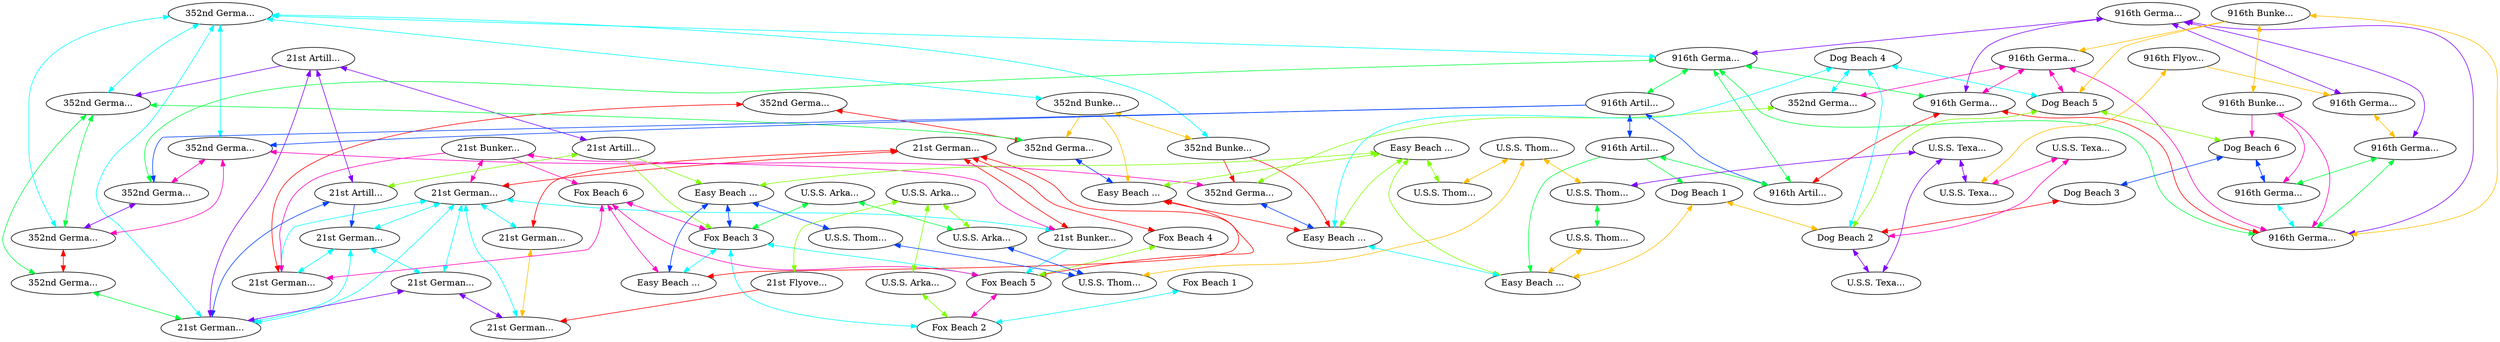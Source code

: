 graph x {
"21st German Panzers 1" [pos="0.194444444444444,-4.02777777777778",label="21st German..."]
"21st German Panzers 2" [pos="1.86111111111111,-3.88888888888889",label="21st German..."]
"21st German Panzers 3" [pos="0.263888888888889,-3.25",label="21st German..."]
"21st German Panzers 4" [pos="1.05555555555556,-3.22222222222222",label="21st German..."]
"21st German Panzers 5" [pos="1.73611111111111,-3.18055555555556",label="21st German..."]
"21st German Panzers 6" [pos="0.555555555555556,-2.45833333333333",label="21st German..."]
"21st German Panzers 7" [pos="1.30555555555556,-2.45833333333333",label="21st German..."]
"21st German Panzers 8" [pos="2.23611111111111,-2.27777777777778",label="21st German..."]
"21st Bunker 1" [pos="1,-4.04166666666667",label="21st Bunker..."]
"21st Bunker 2" [pos="1.33333333333333,-4.08333333333333",label="21st Bunker..."]
"21st Artillery 1" [pos="2.19444444444444,-2.88888888888889",label="21st Artill..."]
"21st Artillery 2" [pos="2.59722222222222,-2.83333333333333",label="21st Artill..."]
"21st Artillery 3" [pos="2.51388888888889,-3.18055555555556",label="21st Artill..."]
"352nd German Infantry 1" [pos="2.58333333333333,-3.91666666666667",label="352nd Germa..."]
"352nd German Infantry 2" [pos="3.26388888888889,-3.69444444444444",label="352nd Germa..."]
"352nd German Infantry 3" [pos="5.08333333333333,-3.80555555555556",label="352nd Germa..."]
"352nd German Infantry 4" [pos="5.73611111111111,-3.98611111111111",label="352nd Germa..."]
"352nd German Infantry 5" [pos="3.33333333333333,-3.02777777777778",label="352nd Germa..."]
"352nd German Infantry 6" [pos="4.09722222222222,-3.06944444444444",label="352nd Germa..."]
"352nd German Infantry 7" [pos="5.05555555555556,-3.09722222222222",label="352nd Germa..."]
"352nd German Infantry 8" [pos="3.34722222222222,-2.22222222222222",label="352nd Germa..."]
"352nd German Infantry 9" [pos="4.09722222222222,-2.43055555555556",label="352nd Germa..."]
"352nd German Infantry 10" [pos="5.02777777777778,-2.27777777777778",label="352nd Germa..."]
"352nd Bunker 1" [pos="3.94444444444444,-3.70833333333333",label="352nd Bunke..."]
"352nd Bunker 2" [pos="4.27777777777778,-3.76388888888889",label="352nd Bunke..."]
"916th German Grenadiers 1" [pos="6.55555555555556,-4.09722222222222",label="916th Germa..."]
"916th German Grenadiers 2" [pos="8.05555555555556,-4.48611111111111",label="916th Germa..."]
"916th German Grenadiers 3" [pos="6.63888888888889,-3.09722222222222",label="916th Germa..."]
"916th German Grenadiers 4" [pos="7.30555555555556,-3.59722222222222",label="916th Germa..."]
"916th German Grenadiers 5" [pos="8.01388888888889,-3.54166666666667",label="916th Germa..."]
"916th German Grenadiers 6" [pos="5.91666666666667,-2.29166666666667",label="916th Germa..."]
"916th German Grenadiers 7" [pos="6.97222222222222,-2.40277777777778",label="916th Germa..."]
"916th German Grenadiers 8" [pos="7.68055555555556,-2.51388888888889",label="916th Germa..."]
"916th Bunker 1" [pos="7.26388888888889,-4.27777777777778",label="916th Bunke..."]
"916th Bunker 2" [pos="7.58333333333333,-4.375",label="916th Bunke..."]
"916th Artillery 1" [pos="5.73611111111111,-2.81944444444444",label="916th Artil..."]
"916th Artillery 2" [pos="6.09722222222222,-2.88888888888889",label="916th Artil..."]
"916th Artillery 3" [pos="6.01388888888889,-3.18055555555556",label="916th Artil..."]
"Fox Beach 1" [pos="0.194444444444444,-5.52777777777778",label="Fox Beach 1"]
"Fox Beach 2" [pos="0.861111111111111,-5.54166666666667",label="Fox Beach 2"]
"Fox Beach 3" [pos="1.68055555555556,-5.43055555555556",label="Fox Beach 3"]
"Fox Beach 4" [pos="0.194444444444444,-4.90277777777778",label="Fox Beach 4"]
"Fox Beach 5" [pos="0.930555555555556,-4.86111111111111",label="Fox Beach 5"]
"Fox Beach 6" [pos="1.88888888888889,-4.80555555555556",label="Fox Beach 6"]
"Easy Beach 1" [pos="2.95833333333333,-5.47222222222222",label="Easy Beach ..."]
"Easy Beach 2" [pos="4.09722222222222,-5.41666666666667",label="Easy Beach ..."]
"Easy Beach 3" [pos="5.02777777777778,-5.51388888888889",label="Easy Beach ..."]
"Easy Beach 4" [pos="2.76388888888889,-4.70833333333333",label="Easy Beach ..."]
"Easy Beach 5" [pos="3.70833333333333,-4.69444444444444",label="Easy Beach ..."]
"Easy Beach 6" [pos="4.98611111111111,-4.73611111111111",label="Easy Beach ..."]
"Dog Beach 1" [pos="5.80555555555556,-5.48611111111111",label="Dog Beach 1"]
"Dog Beach 2" [pos="7.04166666666667,-5.63888888888889",label="Dog Beach 2"]
"Dog Beach 3" [pos="8,-5.58333333333333",label="Dog Beach 3"]
"Dog Beach 4" [pos="5.97222222222222,-4.73611111111111",label="Dog Beach 4"]
"Dog Beach 5" [pos="6.97222222222222,-4.98611111111111",label="Dog Beach 5"]
"Dog Beach 6" [pos="7.86111111111111,-5.04166666666667",label="Dog Beach 6"]
"21st Flyover" [pos="0.347222222222222,-7.95833333333333",label="21st Flyove..."]
"U.S.S. Arkansas 1" [pos="0.680555555555556,-6.55555555555556",label="U.S.S. Arka..."]
"U.S.S. Arkansas 2" [pos="1.41666666666667,-6.16666666666667",label="U.S.S. Arka..."]
"U.S.S. Arkansas 3" [pos="1.05555555555556,-7.19444444444444",label="U.S.S. Arka..."]
"U.S.S. Arkansas 4" [pos="1.70833333333333,-7.22222222222222",label="U.S.S. Arka..."]
"U.S.S. Thomas Jefferson 1" [pos="3.19444444444444,-6.52777777777778",label="U.S.S. Thom..."]
"U.S.S. Thomas Jefferson 2" [pos="3.83333333333333,-6.54166666666667",label="U.S.S. Thom..."]
"U.S.S. Thomas Jefferson 3" [pos="4.56944444444444,-6.55555555555556",label="U.S.S. Thom..."]
"U.S.S. Thomas Jefferson 4" [pos="3.51388888888889,-7.11111111111111",label="U.S.S. Thom..."]
"U.S.S. Thomas Jefferson 5" [pos="4.16666666666667,-7.125",label="U.S.S. Thom..."]
"U.S.S. Thomas Jefferson 6" [pos="4.80555555555556,-7.13888888888889",label="U.S.S. Thom..."]
"U.S.S. Texas 1" [pos="6.19444444444444,-6.34722222222222",label="U.S.S. Texa..."]
"U.S.S. Texas 2" [pos="6.95833333333333,-6.72222222222222",label="U.S.S. Texa..."]
"U.S.S. Texas 3" [pos="6.61111111111111,-7.20833333333333",label="U.S.S. Texa..."]
"U.S.S. Texas 4" [pos="7.19444444444444,-7.20833333333333",label="U.S.S. Texa..."]
"916th Flyover" [pos="7.95833333333333,-7.93055555555556",label="916th Flyov..."]
"916th Flyover" -- "916th German Grenadiers 8" [dir="forward",color="0.125,1,1"]
"916th Flyover" -- "U.S.S. Texas 4" [dir="both",color="0.125,1,1"]
"U.S.S. Arkansas 3" -- "21st Flyover" [dir="both",color="0.25,1,1"]
"U.S.S. Arkansas 3" -- "U.S.S. Arkansas 4" [dir="both",color="0.25,1,1"]
"U.S.S. Arkansas 3" -- "U.S.S. Arkansas 1" [dir="both",color="0.25,1,1"]
"U.S.S. Arkansas 2" -- "Fox Beach 3" [dir="both",color="0.375,1,1"]
"U.S.S. Arkansas 2" -- "U.S.S. Arkansas 4" [dir="both",color="0.375,1,1"]
"352nd German Infantry 6" -- "352nd German Infantry 5" [dir="both",color="0.5,1,1"]
"352nd German Infantry 6" -- "352nd German Infantry 9" [dir="both",color="0.5,1,1"]
"352nd German Infantry 6" -- "916th German Grenadiers 6" [dir="both",color="0.5,1,1"]
"352nd German Infantry 6" -- "352nd Bunker 1" [dir="both",color="0.5,1,1"]
"352nd German Infantry 6" -- "21st German Panzers 8" [dir="both",color="0.5,1,1"]
"352nd German Infantry 6" -- "352nd Bunker 2" [dir="both",color="0.5,1,1"]
"352nd German Infantry 6" -- "352nd German Infantry 7" [dir="both",color="0.5,1,1"]
"U.S.S. Arkansas 4" -- "U.S.S. Thomas Jefferson 4" [dir="both",color="0.625,1,1"]
"916th German Grenadiers 7" -- "916th German Grenadiers 8" [dir="both",color="0.75,1,1"]
"916th German Grenadiers 7" -- "916th German Grenadiers 5" [dir="both",color="0.75,1,1"]
"916th German Grenadiers 7" -- "916th German Grenadiers 3" [dir="both",color="0.75,1,1"]
"916th German Grenadiers 7" -- "916th German Grenadiers 6" [dir="both",color="0.75,1,1"]
"916th German Grenadiers 7" -- "916th German Grenadiers 4" [dir="both",color="0.75,1,1"]
"21st Bunker 2" -- "21st German Panzers 2" [dir="forward",color="0.875,1,1"]
"21st Bunker 2" -- "Fox Beach 6" [dir="forward",color="0.875,1,1"]
"21st Bunker 2" -- "21st Bunker 1" [dir="both",color="0.875,1,1"]
"21st Bunker 2" -- "21st German Panzers 4" [dir="both",color="0.875,1,1"]
"21st German Panzers 1" -- "21st Bunker 1" [dir="both",color="1,1,1"]
"21st German Panzers 1" -- "Fox Beach 5" [dir="both",color="1,1,1"]
"21st German Panzers 1" -- "21st German Panzers 4" [dir="both",color="1,1,1"]
"21st German Panzers 1" -- "Fox Beach 4" [dir="both",color="1,1,1"]
"21st German Panzers 1" -- "21st German Panzers 3" [dir="both",color="1,1,1"]
"916th Bunker 1" -- "916th German Grenadiers 1" [dir="forward",color="0.125,1,1"]
"916th Bunker 1" -- "916th Bunker 2" [dir="both",color="0.125,1,1"]
"916th Bunker 1" -- "Dog Beach 5" [dir="forward",color="0.125,1,1"]
"916th Bunker 1" -- "916th German Grenadiers 4" [dir="both",color="0.125,1,1"]
"Easy Beach 2" -- "U.S.S. Thomas Jefferson 2" [dir="both",color="0.25,1,1"]
"Easy Beach 2" -- "Easy Beach 5" [dir="both",color="0.25,1,1"]
"Easy Beach 2" -- "Easy Beach 6" [dir="both",color="0.25,1,1"]
"Easy Beach 2" -- "Easy Beach 1" [dir="both",color="0.25,1,1"]
"Easy Beach 2" -- "Easy Beach 3" [dir="both",color="0.25,1,1"]
"352nd German Infantry 5" -- "352nd German Infantry 9" [dir="both",color="0.375,1,1"]
"352nd German Infantry 5" -- "352nd German Infantry 8" [dir="both",color="0.375,1,1"]
"352nd German Infantry 5" -- "352nd German Infantry 2" [dir="both",color="0.375,1,1"]
"Dog Beach 4" -- "Easy Beach 6" [dir="both",color="0.5,1,1"]
"Dog Beach 4" -- "Dog Beach 5" [dir="both",color="0.5,1,1"]
"Dog Beach 4" -- "Dog Beach 2" [dir="both",color="0.5,1,1"]
"Dog Beach 4" -- "352nd German Infantry 4" [dir="both",color="0.5,1,1"]
"Easy Beach 1" -- "Fox Beach 3" [dir="both",color="0.625,1,1"]
"Easy Beach 1" -- "Easy Beach 4" [dir="both",color="0.625,1,1"]
"Easy Beach 1" -- "U.S.S. Thomas Jefferson 1" [dir="both",color="0.625,1,1"]
"U.S.S. Texas 3" -- "U.S.S. Texas 4" [dir="both",color="0.75,1,1"]
"U.S.S. Texas 3" -- "U.S.S. Texas 1" [dir="both",color="0.75,1,1"]
"U.S.S. Texas 3" -- "U.S.S. Thomas Jefferson 6" [dir="both",color="0.75,1,1"]
"352nd German Infantry 7" -- "352nd German Infantry 9" [dir="both",color="0.875,1,1"]
"352nd German Infantry 7" -- "352nd German Infantry 3" [dir="both",color="0.875,1,1"]
"352nd German Infantry 7" -- "352nd German Infantry 10" [dir="both",color="0.875,1,1"]
"21st Flyover" -- "21st German Panzers 6" [dir="forward",color="1,1,1"]
"916th German Grenadiers 8" -- "916th German Grenadiers 5" [dir="both",color="0.125,1,1"]
"U.S.S. Arkansas 1" -- "Fox Beach 2" [dir="both",color="0.25,1,1"]
"916th German Grenadiers 6" -- "916th German Grenadiers 3" [dir="both",color="0.375,1,1"]
"916th German Grenadiers 6" -- "916th Artillery 2" [dir="both",color="0.375,1,1"]
"916th German Grenadiers 6" -- "916th Artillery 1" [dir="both",color="0.375,1,1"]
"916th German Grenadiers 6" -- "916th German Grenadiers 4" [dir="both",color="0.375,1,1"]
"916th German Grenadiers 6" -- "352nd German Infantry 10" [dir="both",color="0.375,1,1"]
"Fox Beach 1" -- "Fox Beach 2" [dir="both",color="0.5,1,1"]
"916th Artillery 1" -- "916th Artillery 2" [dir="both",color="0.625,1,1"]
"916th Artillery 1" -- "916th Artillery 3" [dir="both",color="0.625,1,1"]
"916th Artillery 1" -- "352nd German Infantry 10" [dir="forward",color="0.625,1,1"]
"916th Artillery 1" -- "352nd German Infantry 7" [dir="forward",color="0.625,1,1"]
"21st Artillery 2" -- "352nd German Infantry 5" [dir="forward",color="0.75,1,1"]
"21st Artillery 2" -- "21st Artillery 1" [dir="both",color="0.75,1,1"]
"21st Artillery 2" -- "21st Artillery 3" [dir="both",color="0.75,1,1"]
"21st Artillery 2" -- "21st German Panzers 8" [dir="both",color="0.75,1,1"]
"916th Bunker 2" -- "Dog Beach 6" [dir="forward",color="0.875,1,1"]
"916th Bunker 2" -- "916th German Grenadiers 2" [dir="forward",color="0.875,1,1"]
"916th Bunker 2" -- "916th German Grenadiers 4" [dir="both",color="0.875,1,1"]
"352nd German Infantry 1" -- "21st German Panzers 2" [dir="both",color="1,1,1"]
"352nd German Infantry 1" -- "352nd German Infantry 2" [dir="both",color="1,1,1"]
"U.S.S. Thomas Jefferson 5" -- "U.S.S. Thomas Jefferson 2" [dir="both",color="0.125,1,1"]
"U.S.S. Thomas Jefferson 5" -- "U.S.S. Thomas Jefferson 4" [dir="both",color="0.125,1,1"]
"U.S.S. Thomas Jefferson 5" -- "U.S.S. Thomas Jefferson 6" [dir="both",color="0.125,1,1"]
"Fox Beach 4" -- "Fox Beach 5" [dir="both",color="0.25,1,1"]
"916th German Grenadiers 5" -- "916th German Grenadiers 2" [dir="both",color="0.375,1,1"]
"916th German Grenadiers 5" -- "916th German Grenadiers 4" [dir="both",color="0.375,1,1"]
"21st German Panzers 4" -- "21st German Panzers 2" [dir="both",color="0.5,1,1"]
"21st German Panzers 4" -- "21st Bunker 1" [dir="both",color="0.5,1,1"]
"21st German Panzers 4" -- "21st German Panzers 7" [dir="both",color="0.5,1,1"]
"21st German Panzers 4" -- "21st German Panzers 8" [dir="both",color="0.5,1,1"]
"21st German Panzers 4" -- "21st German Panzers 3" [dir="both",color="0.5,1,1"]
"21st German Panzers 4" -- "21st German Panzers 6" [dir="both",color="0.5,1,1"]
"21st German Panzers 4" -- "21st German Panzers 5" [dir="both",color="0.5,1,1"]
"352nd German Infantry 2" -- "Easy Beach 5" [dir="both",color="0.625,1,1"]
"352nd German Infantry 10" -- "352nd German Infantry 9" [dir="both",color="0.75,1,1"]
"916th German Grenadiers 1" -- "916th German Grenadiers 3" [dir="both",color="0.875,1,1"]
"916th German Grenadiers 1" -- "Dog Beach 5" [dir="both",color="0.875,1,1"]
"916th German Grenadiers 1" -- "916th German Grenadiers 4" [dir="both",color="0.875,1,1"]
"916th German Grenadiers 1" -- "352nd German Infantry 4" [dir="both",color="0.875,1,1"]
"Easy Beach 5" -- "Easy Beach 6" [dir="both",color="1,1,1"]
"Easy Beach 5" -- "Easy Beach 4" [dir="both",color="1,1,1"]
"21st German Panzers 3" -- "21st German Panzers 6" [dir="both",color="0.125,1,1"]
"Dog Beach 5" -- "Dog Beach 6" [dir="both",color="0.25,1,1"]
"Dog Beach 5" -- "Dog Beach 2" [dir="both",color="0.25,1,1"]
"U.S.S. Thomas Jefferson 6" -- "U.S.S. Thomas Jefferson 3" [dir="both",color="0.375,1,1"]
"21st German Panzers 5" -- "21st German Panzers 2" [dir="both",color="0.5,1,1"]
"21st German Panzers 5" -- "21st German Panzers 7" [dir="both",color="0.5,1,1"]
"21st German Panzers 5" -- "21st German Panzers 8" [dir="both",color="0.5,1,1"]
"U.S.S. Thomas Jefferson 1" -- "U.S.S. Thomas Jefferson 4" [dir="both",color="0.625,1,1"]
"Fox Beach 6" -- "Fox Beach 3" [dir="both",color="0.875,1,1"]
"Fox Beach 6" -- "21st German Panzers 2" [dir="both",color="0.875,1,1"]
"Fox Beach 6" -- "Easy Beach 4" [dir="both",color="0.875,1,1"]
"Fox Beach 6" -- "Fox Beach 5" [dir="both",color="0.875,1,1"]
"352nd German Infantry 9" -- "352nd German Infantry 8" [dir="both",color="1,1,1"]
"352nd Bunker 1" -- "Easy Beach 5" [dir="forward",color="0.125,1,1"]
"352nd Bunker 1" -- "352nd German Infantry 2" [dir="forward",color="0.125,1,1"]
"352nd Bunker 1" -- "352nd Bunker 2" [dir="both",color="0.125,1,1"]
"352nd German Infantry 4" -- "352nd German Infantry 3" [dir="both",color="0.25,1,1"]
"Fox Beach 3" -- "Fox Beach 2" [dir="both",color="0.5,1,1"]
"Fox Beach 3" -- "Easy Beach 4" [dir="both",color="0.5,1,1"]
"Fox Beach 3" -- "Fox Beach 5" [dir="both",color="0.5,1,1"]
"Dog Beach 6" -- "Dog Beach 3" [dir="both",color="0.625,1,1"]
"Dog Beach 6" -- "916th German Grenadiers 2" [dir="both",color="0.625,1,1"]
"U.S.S. Texas 2" -- "U.S.S. Texas 4" [dir="both",color="0.875,1,1"]
"U.S.S. Texas 2" -- "Dog Beach 2" [dir="both",color="0.875,1,1"]
"916th German Grenadiers 3" -- "916th Artillery 2" [dir="both",color="1,1,1"]
"916th German Grenadiers 3" -- "916th German Grenadiers 4" [dir="both",color="1,1,1"]
"Dog Beach 1" -- "Easy Beach 3" [dir="both",color="0.125,1,1"]
"Dog Beach 1" -- "Dog Beach 2" [dir="both",color="0.125,1,1"]
"21st Artillery 3" -- "Fox Beach 3" [dir="forward",color="0.25,1,1"]
"21st Artillery 3" -- "21st Artillery 1" [dir="both",color="0.25,1,1"]
"21st Artillery 3" -- "Easy Beach 1" [dir="forward",color="0.25,1,1"]
"352nd German Infantry 8" -- "21st German Panzers 8" [dir="both",color="0.375,1,1"]
"916th German Grenadiers 2" -- "916th German Grenadiers 4" [dir="both",color="0.5,1,1"]
"352nd German Infantry 3" -- "Easy Beach 6" [dir="both",color="0.625,1,1"]
"21st German Panzers 7" -- "21st German Panzers 8" [dir="both",color="0.75,1,1"]
"21st German Panzers 7" -- "21st German Panzers 6" [dir="both",color="0.75,1,1"]
"Fox Beach 5" -- "Fox Beach 2" [dir="both",color="0.875,1,1"]
"Dog Beach 3" -- "Dog Beach 2" [dir="both",color="1,1,1"]
"U.S.S. Thomas Jefferson 3" -- "Easy Beach 3" [dir="both",color="0.125,1,1"]
"Easy Beach 6" -- "Easy Beach 3" [dir="both",color="0.5,1,1"]
"Dog Beach 2" -- "U.S.S. Texas 1" [dir="both",color="0.75,1,1"]
"916th Artillery 3" -- "Dog Beach 1" [dir="forward",color="0.375,1,1"]
"916th Artillery 3" -- "Easy Beach 3" [dir="forward",color="0.375,1,1"]
"916th Artillery 3" -- "916th Artillery 2" [dir="both",color="0.375,1,1"]
"21st Bunker 1" -- "Fox Beach 5" [dir="forward",color="0.5,1,1"]
"21st Artillery 1" -- "21st German Panzers 8" [dir="both",color="0.625,1,1"]
"21st Artillery 1" -- "21st German Panzers 5" [dir="forward",color="0.625,1,1"]
"352nd Bunker 2" -- "Easy Beach 6" [dir="forward",color="1,1,1"]
"352nd Bunker 2" -- "352nd German Infantry 3" [dir="forward",color="1,1,1"]
}
